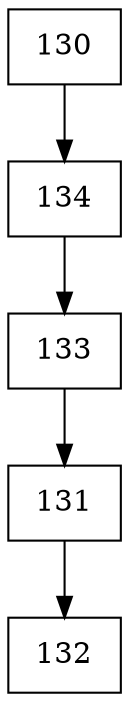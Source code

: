 digraph G {
  node [shape=record];
  node0 [label="{130}"];
  node0 -> node1;
  node1 [label="{134}"];
  node1 -> node2;
  node2 [label="{133}"];
  node2 -> node3;
  node3 [label="{131}"];
  node3 -> node4;
  node4 [label="{132}"];
}
